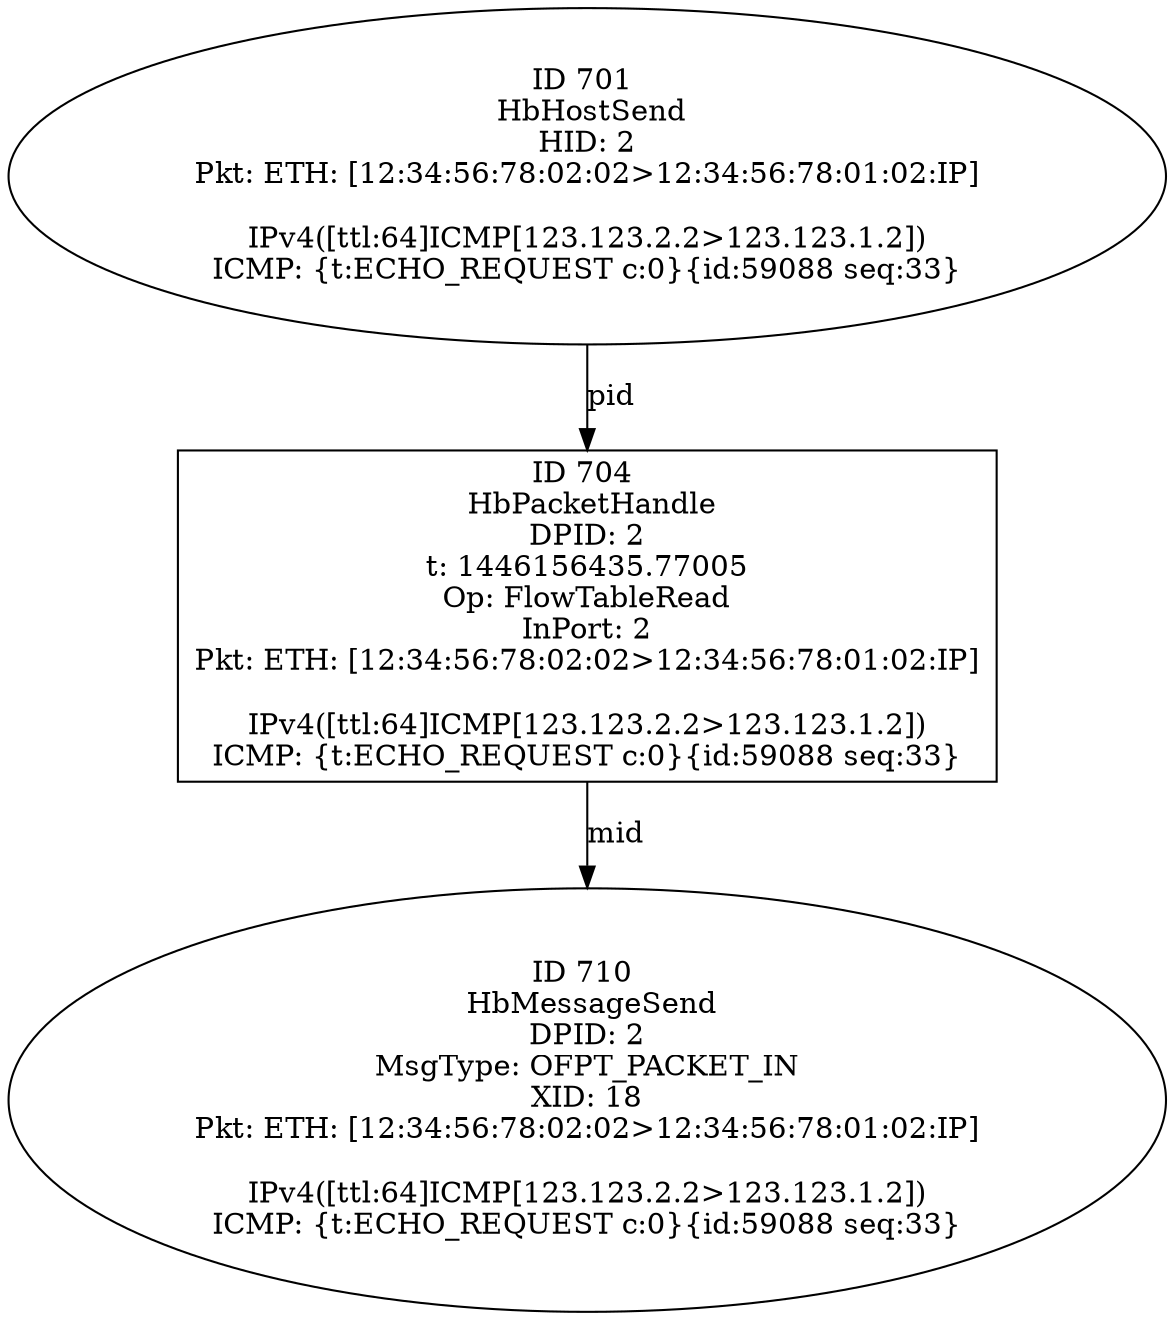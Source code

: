 strict digraph G {
704 [shape=box, event=<hb_events.HbPacketHandle object at 0x10ee2cad0>, label="ID 704 
 HbPacketHandle
DPID: 2
t: 1446156435.77005
Op: FlowTableRead
InPort: 2
Pkt: ETH: [12:34:56:78:02:02>12:34:56:78:01:02:IP]

IPv4([ttl:64]ICMP[123.123.2.2>123.123.1.2])
ICMP: {t:ECHO_REQUEST c:0}{id:59088 seq:33}"];
701 [shape=oval, event=<hb_events.HbHostSend object at 0x10ee2c890>, label="ID 701 
 HbHostSend
HID: 2
Pkt: ETH: [12:34:56:78:02:02>12:34:56:78:01:02:IP]

IPv4([ttl:64]ICMP[123.123.2.2>123.123.1.2])
ICMP: {t:ECHO_REQUEST c:0}{id:59088 seq:33}"];
710 [shape=oval, event=<hb_events.HbMessageSend object at 0x10ee392d0>, label="ID 710 
 HbMessageSend
DPID: 2
MsgType: OFPT_PACKET_IN
XID: 18
Pkt: ETH: [12:34:56:78:02:02>12:34:56:78:01:02:IP]

IPv4([ttl:64]ICMP[123.123.2.2>123.123.1.2])
ICMP: {t:ECHO_REQUEST c:0}{id:59088 seq:33}"];
704 -> 710  [rel=mid, label=mid];
701 -> 704  [rel=pid, label=pid];
}
